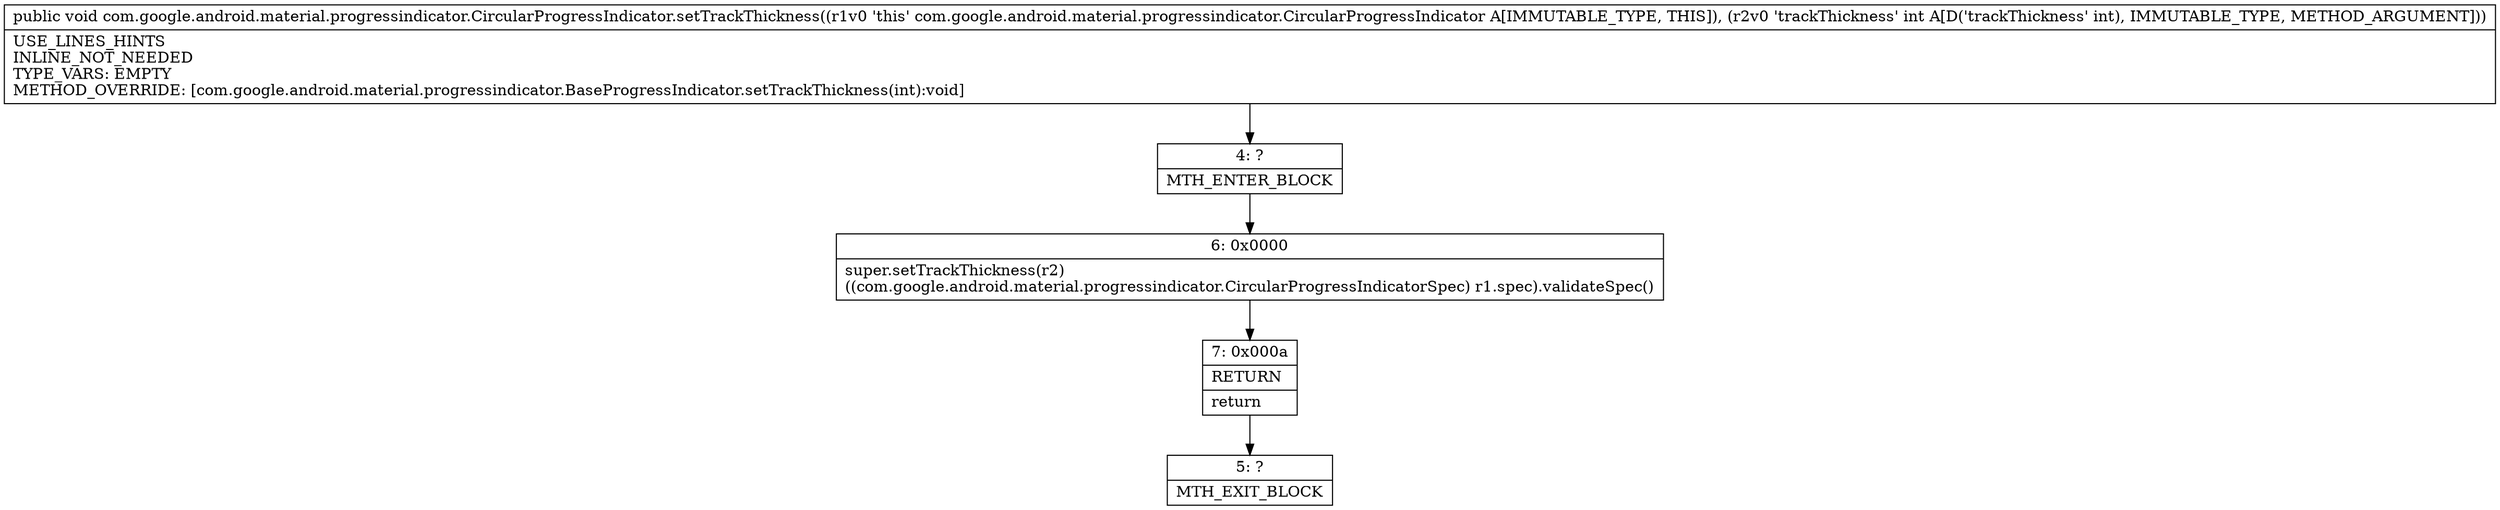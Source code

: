 digraph "CFG forcom.google.android.material.progressindicator.CircularProgressIndicator.setTrackThickness(I)V" {
Node_4 [shape=record,label="{4\:\ ?|MTH_ENTER_BLOCK\l}"];
Node_6 [shape=record,label="{6\:\ 0x0000|super.setTrackThickness(r2)\l((com.google.android.material.progressindicator.CircularProgressIndicatorSpec) r1.spec).validateSpec()\l}"];
Node_7 [shape=record,label="{7\:\ 0x000a|RETURN\l|return\l}"];
Node_5 [shape=record,label="{5\:\ ?|MTH_EXIT_BLOCK\l}"];
MethodNode[shape=record,label="{public void com.google.android.material.progressindicator.CircularProgressIndicator.setTrackThickness((r1v0 'this' com.google.android.material.progressindicator.CircularProgressIndicator A[IMMUTABLE_TYPE, THIS]), (r2v0 'trackThickness' int A[D('trackThickness' int), IMMUTABLE_TYPE, METHOD_ARGUMENT]))  | USE_LINES_HINTS\lINLINE_NOT_NEEDED\lTYPE_VARS: EMPTY\lMETHOD_OVERRIDE: [com.google.android.material.progressindicator.BaseProgressIndicator.setTrackThickness(int):void]\l}"];
MethodNode -> Node_4;Node_4 -> Node_6;
Node_6 -> Node_7;
Node_7 -> Node_5;
}

